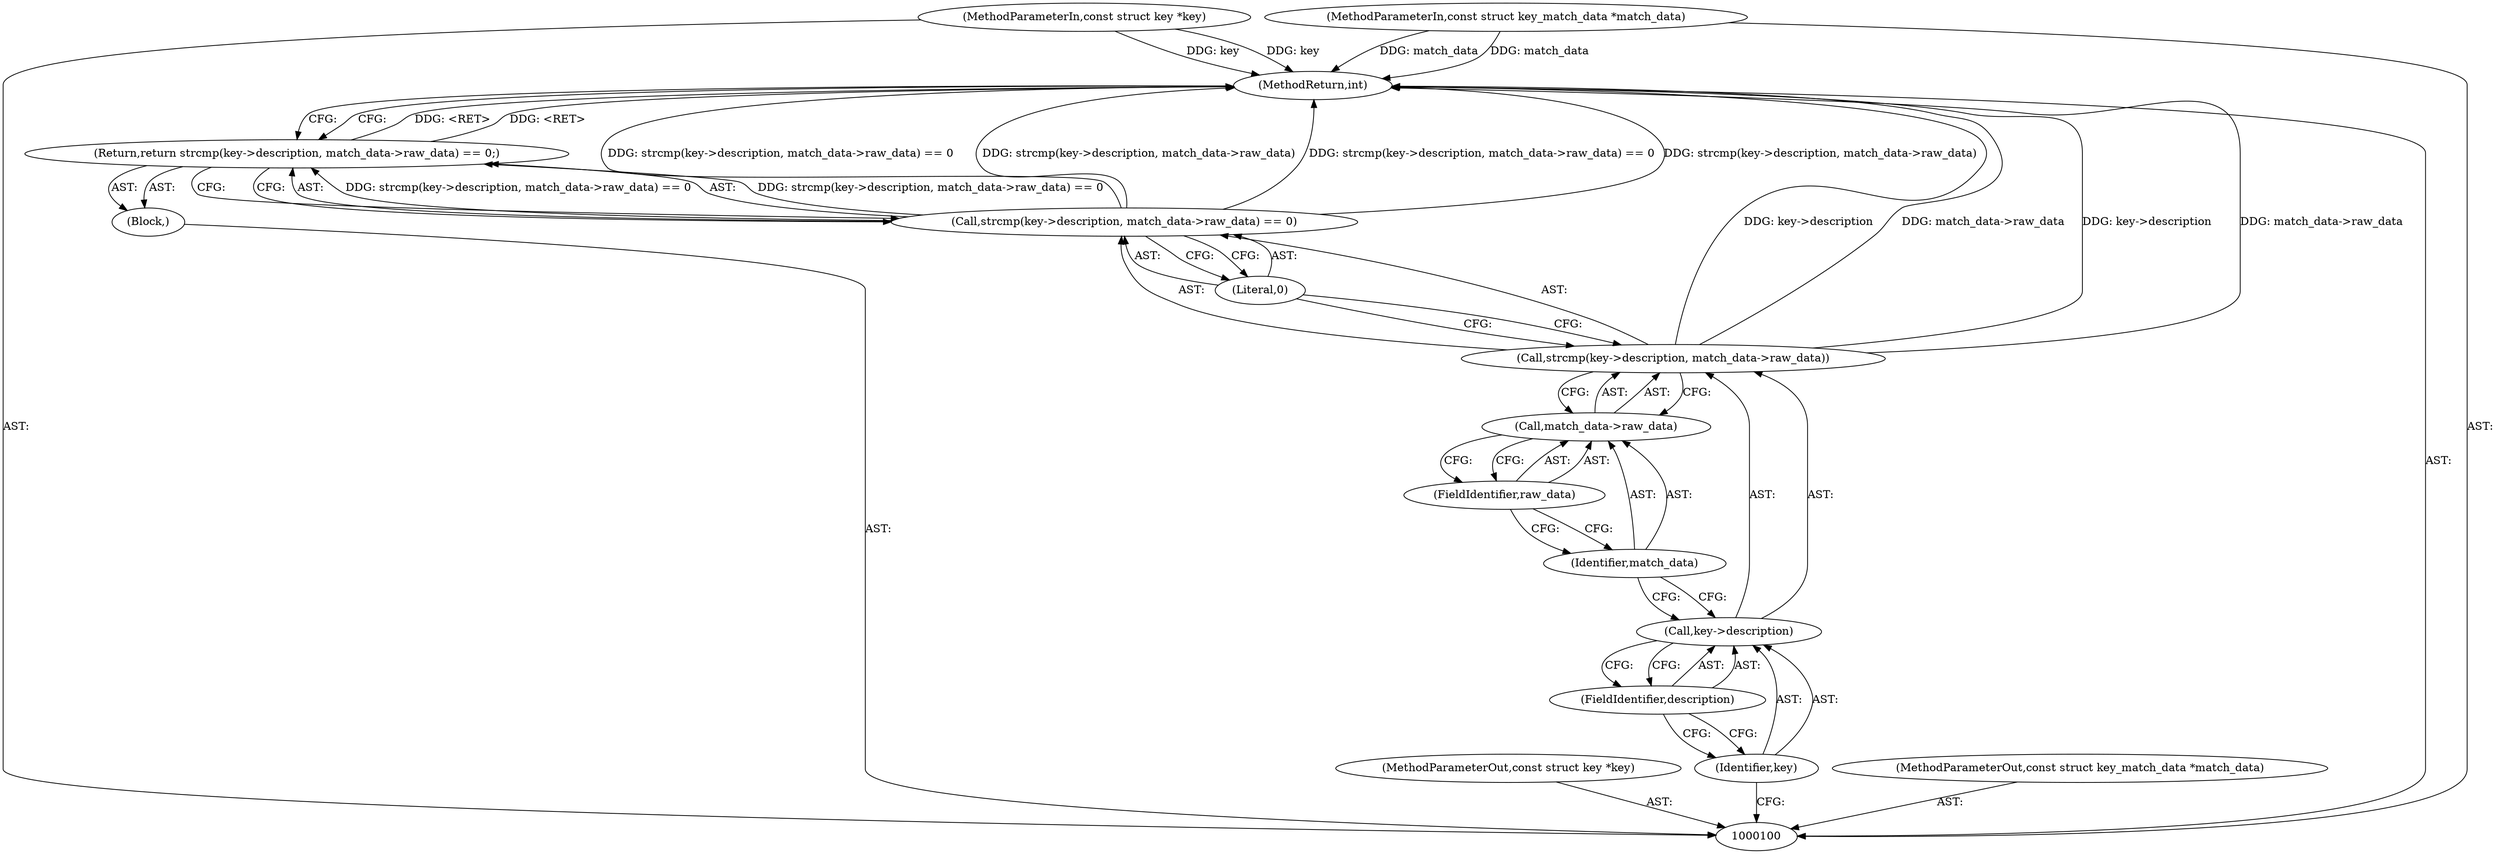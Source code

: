 digraph "1_linux_c06cfb08b88dfbe13be44a69ae2fdc3a7c902d81_6" {
"1000114" [label="(MethodReturn,int)"];
"1000101" [label="(MethodParameterIn,const struct key *key)"];
"1000135" [label="(MethodParameterOut,const struct key *key)"];
"1000102" [label="(MethodParameterIn,const struct key_match_data *match_data)"];
"1000136" [label="(MethodParameterOut,const struct key_match_data *match_data)"];
"1000103" [label="(Block,)"];
"1000104" [label="(Return,return strcmp(key->description, match_data->raw_data) == 0;)"];
"1000107" [label="(Call,key->description)"];
"1000108" [label="(Identifier,key)"];
"1000109" [label="(FieldIdentifier,description)"];
"1000110" [label="(Call,match_data->raw_data)"];
"1000111" [label="(Identifier,match_data)"];
"1000112" [label="(FieldIdentifier,raw_data)"];
"1000113" [label="(Literal,0)"];
"1000105" [label="(Call,strcmp(key->description, match_data->raw_data) == 0)"];
"1000106" [label="(Call,strcmp(key->description, match_data->raw_data))"];
"1000114" -> "1000100"  [label="AST: "];
"1000114" -> "1000104"  [label="CFG: "];
"1000106" -> "1000114"  [label="DDG: key->description"];
"1000106" -> "1000114"  [label="DDG: match_data->raw_data"];
"1000105" -> "1000114"  [label="DDG: strcmp(key->description, match_data->raw_data) == 0"];
"1000105" -> "1000114"  [label="DDG: strcmp(key->description, match_data->raw_data)"];
"1000102" -> "1000114"  [label="DDG: match_data"];
"1000101" -> "1000114"  [label="DDG: key"];
"1000104" -> "1000114"  [label="DDG: <RET>"];
"1000101" -> "1000100"  [label="AST: "];
"1000101" -> "1000114"  [label="DDG: key"];
"1000135" -> "1000100"  [label="AST: "];
"1000102" -> "1000100"  [label="AST: "];
"1000102" -> "1000114"  [label="DDG: match_data"];
"1000136" -> "1000100"  [label="AST: "];
"1000103" -> "1000100"  [label="AST: "];
"1000104" -> "1000103"  [label="AST: "];
"1000104" -> "1000103"  [label="AST: "];
"1000104" -> "1000105"  [label="CFG: "];
"1000105" -> "1000104"  [label="AST: "];
"1000114" -> "1000104"  [label="CFG: "];
"1000104" -> "1000114"  [label="DDG: <RET>"];
"1000105" -> "1000104"  [label="DDG: strcmp(key->description, match_data->raw_data) == 0"];
"1000107" -> "1000106"  [label="AST: "];
"1000107" -> "1000109"  [label="CFG: "];
"1000108" -> "1000107"  [label="AST: "];
"1000109" -> "1000107"  [label="AST: "];
"1000111" -> "1000107"  [label="CFG: "];
"1000108" -> "1000107"  [label="AST: "];
"1000108" -> "1000100"  [label="CFG: "];
"1000109" -> "1000108"  [label="CFG: "];
"1000109" -> "1000107"  [label="AST: "];
"1000109" -> "1000108"  [label="CFG: "];
"1000107" -> "1000109"  [label="CFG: "];
"1000110" -> "1000106"  [label="AST: "];
"1000110" -> "1000112"  [label="CFG: "];
"1000111" -> "1000110"  [label="AST: "];
"1000112" -> "1000110"  [label="AST: "];
"1000106" -> "1000110"  [label="CFG: "];
"1000111" -> "1000110"  [label="AST: "];
"1000111" -> "1000107"  [label="CFG: "];
"1000112" -> "1000111"  [label="CFG: "];
"1000112" -> "1000110"  [label="AST: "];
"1000112" -> "1000111"  [label="CFG: "];
"1000110" -> "1000112"  [label="CFG: "];
"1000113" -> "1000105"  [label="AST: "];
"1000113" -> "1000106"  [label="CFG: "];
"1000105" -> "1000113"  [label="CFG: "];
"1000105" -> "1000104"  [label="AST: "];
"1000105" -> "1000113"  [label="CFG: "];
"1000106" -> "1000105"  [label="AST: "];
"1000113" -> "1000105"  [label="AST: "];
"1000104" -> "1000105"  [label="CFG: "];
"1000105" -> "1000114"  [label="DDG: strcmp(key->description, match_data->raw_data) == 0"];
"1000105" -> "1000114"  [label="DDG: strcmp(key->description, match_data->raw_data)"];
"1000105" -> "1000104"  [label="DDG: strcmp(key->description, match_data->raw_data) == 0"];
"1000106" -> "1000105"  [label="AST: "];
"1000106" -> "1000110"  [label="CFG: "];
"1000107" -> "1000106"  [label="AST: "];
"1000110" -> "1000106"  [label="AST: "];
"1000113" -> "1000106"  [label="CFG: "];
"1000106" -> "1000114"  [label="DDG: key->description"];
"1000106" -> "1000114"  [label="DDG: match_data->raw_data"];
}

